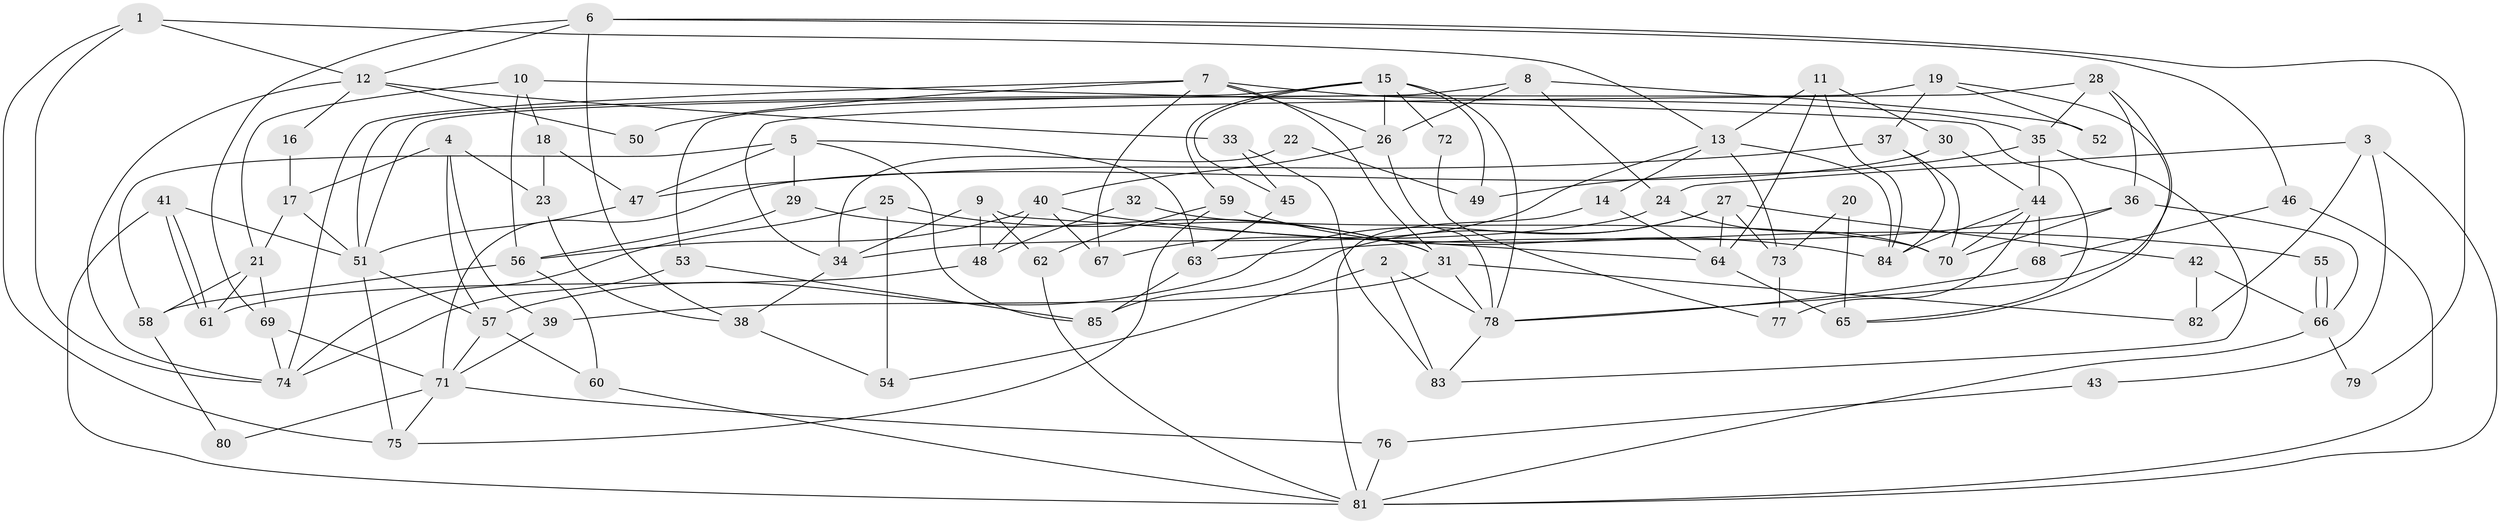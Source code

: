 // coarse degree distribution, {4: 0.19607843137254902, 2: 0.13725490196078433, 8: 0.0784313725490196, 3: 0.19607843137254902, 6: 0.1568627450980392, 5: 0.1568627450980392, 7: 0.058823529411764705, 9: 0.0196078431372549}
// Generated by graph-tools (version 1.1) at 2025/52/03/04/25 21:52:22]
// undirected, 85 vertices, 170 edges
graph export_dot {
graph [start="1"]
  node [color=gray90,style=filled];
  1;
  2;
  3;
  4;
  5;
  6;
  7;
  8;
  9;
  10;
  11;
  12;
  13;
  14;
  15;
  16;
  17;
  18;
  19;
  20;
  21;
  22;
  23;
  24;
  25;
  26;
  27;
  28;
  29;
  30;
  31;
  32;
  33;
  34;
  35;
  36;
  37;
  38;
  39;
  40;
  41;
  42;
  43;
  44;
  45;
  46;
  47;
  48;
  49;
  50;
  51;
  52;
  53;
  54;
  55;
  56;
  57;
  58;
  59;
  60;
  61;
  62;
  63;
  64;
  65;
  66;
  67;
  68;
  69;
  70;
  71;
  72;
  73;
  74;
  75;
  76;
  77;
  78;
  79;
  80;
  81;
  82;
  83;
  84;
  85;
  1 -- 74;
  1 -- 13;
  1 -- 12;
  1 -- 75;
  2 -- 83;
  2 -- 78;
  2 -- 54;
  3 -- 81;
  3 -- 24;
  3 -- 43;
  3 -- 82;
  4 -- 57;
  4 -- 17;
  4 -- 23;
  4 -- 39;
  5 -- 47;
  5 -- 29;
  5 -- 58;
  5 -- 63;
  5 -- 85;
  6 -- 69;
  6 -- 46;
  6 -- 12;
  6 -- 38;
  6 -- 79;
  7 -- 35;
  7 -- 26;
  7 -- 31;
  7 -- 50;
  7 -- 67;
  7 -- 74;
  8 -- 24;
  8 -- 51;
  8 -- 26;
  8 -- 52;
  9 -- 34;
  9 -- 64;
  9 -- 48;
  9 -- 62;
  10 -- 21;
  10 -- 56;
  10 -- 18;
  10 -- 65;
  11 -- 64;
  11 -- 13;
  11 -- 30;
  11 -- 84;
  12 -- 16;
  12 -- 33;
  12 -- 50;
  12 -- 74;
  13 -- 84;
  13 -- 67;
  13 -- 14;
  13 -- 73;
  14 -- 81;
  14 -- 64;
  15 -- 59;
  15 -- 78;
  15 -- 26;
  15 -- 45;
  15 -- 49;
  15 -- 51;
  15 -- 72;
  16 -- 17;
  17 -- 51;
  17 -- 21;
  18 -- 23;
  18 -- 47;
  19 -- 53;
  19 -- 37;
  19 -- 52;
  19 -- 65;
  20 -- 73;
  20 -- 65;
  21 -- 58;
  21 -- 69;
  21 -- 61;
  22 -- 49;
  22 -- 34;
  23 -- 38;
  24 -- 70;
  24 -- 34;
  25 -- 31;
  25 -- 74;
  25 -- 54;
  26 -- 40;
  26 -- 78;
  27 -- 64;
  27 -- 85;
  27 -- 42;
  27 -- 57;
  27 -- 73;
  28 -- 78;
  28 -- 36;
  28 -- 34;
  28 -- 35;
  29 -- 31;
  29 -- 56;
  30 -- 71;
  30 -- 44;
  31 -- 82;
  31 -- 39;
  31 -- 78;
  32 -- 48;
  32 -- 70;
  33 -- 83;
  33 -- 45;
  34 -- 38;
  35 -- 44;
  35 -- 49;
  35 -- 83;
  36 -- 66;
  36 -- 63;
  36 -- 70;
  37 -- 47;
  37 -- 70;
  37 -- 84;
  38 -- 54;
  39 -- 71;
  40 -- 48;
  40 -- 55;
  40 -- 56;
  40 -- 67;
  41 -- 61;
  41 -- 61;
  41 -- 51;
  41 -- 81;
  42 -- 66;
  42 -- 82;
  43 -- 76;
  44 -- 84;
  44 -- 68;
  44 -- 70;
  44 -- 77;
  45 -- 63;
  46 -- 68;
  46 -- 81;
  47 -- 51;
  48 -- 61;
  51 -- 57;
  51 -- 75;
  53 -- 74;
  53 -- 85;
  55 -- 66;
  55 -- 66;
  56 -- 60;
  56 -- 58;
  57 -- 71;
  57 -- 60;
  58 -- 80;
  59 -- 75;
  59 -- 84;
  59 -- 62;
  60 -- 81;
  62 -- 81;
  63 -- 85;
  64 -- 65;
  66 -- 81;
  66 -- 79;
  68 -- 78;
  69 -- 74;
  69 -- 71;
  71 -- 75;
  71 -- 76;
  71 -- 80;
  72 -- 77;
  73 -- 77;
  76 -- 81;
  78 -- 83;
}
